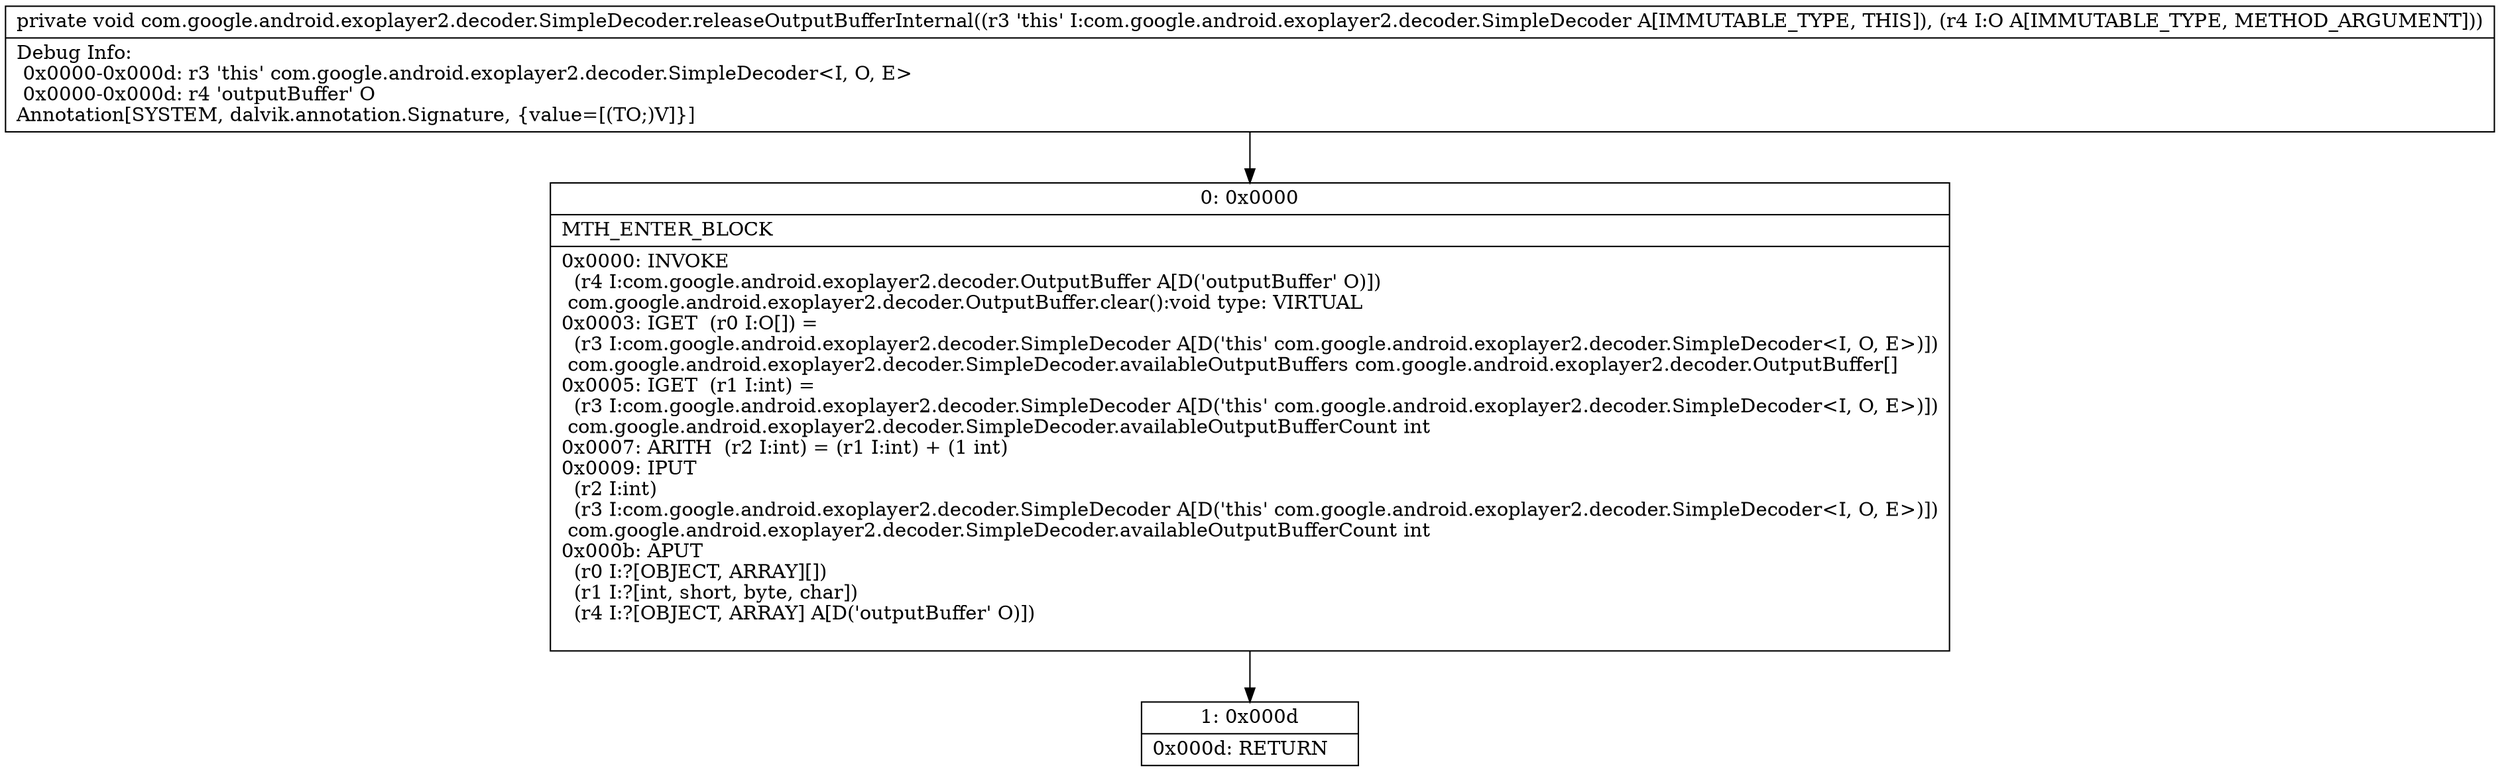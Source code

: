 digraph "CFG forcom.google.android.exoplayer2.decoder.SimpleDecoder.releaseOutputBufferInternal(Lcom\/google\/android\/exoplayer2\/decoder\/OutputBuffer;)V" {
Node_0 [shape=record,label="{0\:\ 0x0000|MTH_ENTER_BLOCK\l|0x0000: INVOKE  \l  (r4 I:com.google.android.exoplayer2.decoder.OutputBuffer A[D('outputBuffer' O)])\l com.google.android.exoplayer2.decoder.OutputBuffer.clear():void type: VIRTUAL \l0x0003: IGET  (r0 I:O[]) = \l  (r3 I:com.google.android.exoplayer2.decoder.SimpleDecoder A[D('this' com.google.android.exoplayer2.decoder.SimpleDecoder\<I, O, E\>)])\l com.google.android.exoplayer2.decoder.SimpleDecoder.availableOutputBuffers com.google.android.exoplayer2.decoder.OutputBuffer[] \l0x0005: IGET  (r1 I:int) = \l  (r3 I:com.google.android.exoplayer2.decoder.SimpleDecoder A[D('this' com.google.android.exoplayer2.decoder.SimpleDecoder\<I, O, E\>)])\l com.google.android.exoplayer2.decoder.SimpleDecoder.availableOutputBufferCount int \l0x0007: ARITH  (r2 I:int) = (r1 I:int) + (1 int) \l0x0009: IPUT  \l  (r2 I:int)\l  (r3 I:com.google.android.exoplayer2.decoder.SimpleDecoder A[D('this' com.google.android.exoplayer2.decoder.SimpleDecoder\<I, O, E\>)])\l com.google.android.exoplayer2.decoder.SimpleDecoder.availableOutputBufferCount int \l0x000b: APUT  \l  (r0 I:?[OBJECT, ARRAY][])\l  (r1 I:?[int, short, byte, char])\l  (r4 I:?[OBJECT, ARRAY] A[D('outputBuffer' O)])\l \l}"];
Node_1 [shape=record,label="{1\:\ 0x000d|0x000d: RETURN   \l}"];
MethodNode[shape=record,label="{private void com.google.android.exoplayer2.decoder.SimpleDecoder.releaseOutputBufferInternal((r3 'this' I:com.google.android.exoplayer2.decoder.SimpleDecoder A[IMMUTABLE_TYPE, THIS]), (r4 I:O A[IMMUTABLE_TYPE, METHOD_ARGUMENT]))  | Debug Info:\l  0x0000\-0x000d: r3 'this' com.google.android.exoplayer2.decoder.SimpleDecoder\<I, O, E\>\l  0x0000\-0x000d: r4 'outputBuffer' O\lAnnotation[SYSTEM, dalvik.annotation.Signature, \{value=[(TO;)V]\}]\l}"];
MethodNode -> Node_0;
Node_0 -> Node_1;
}

